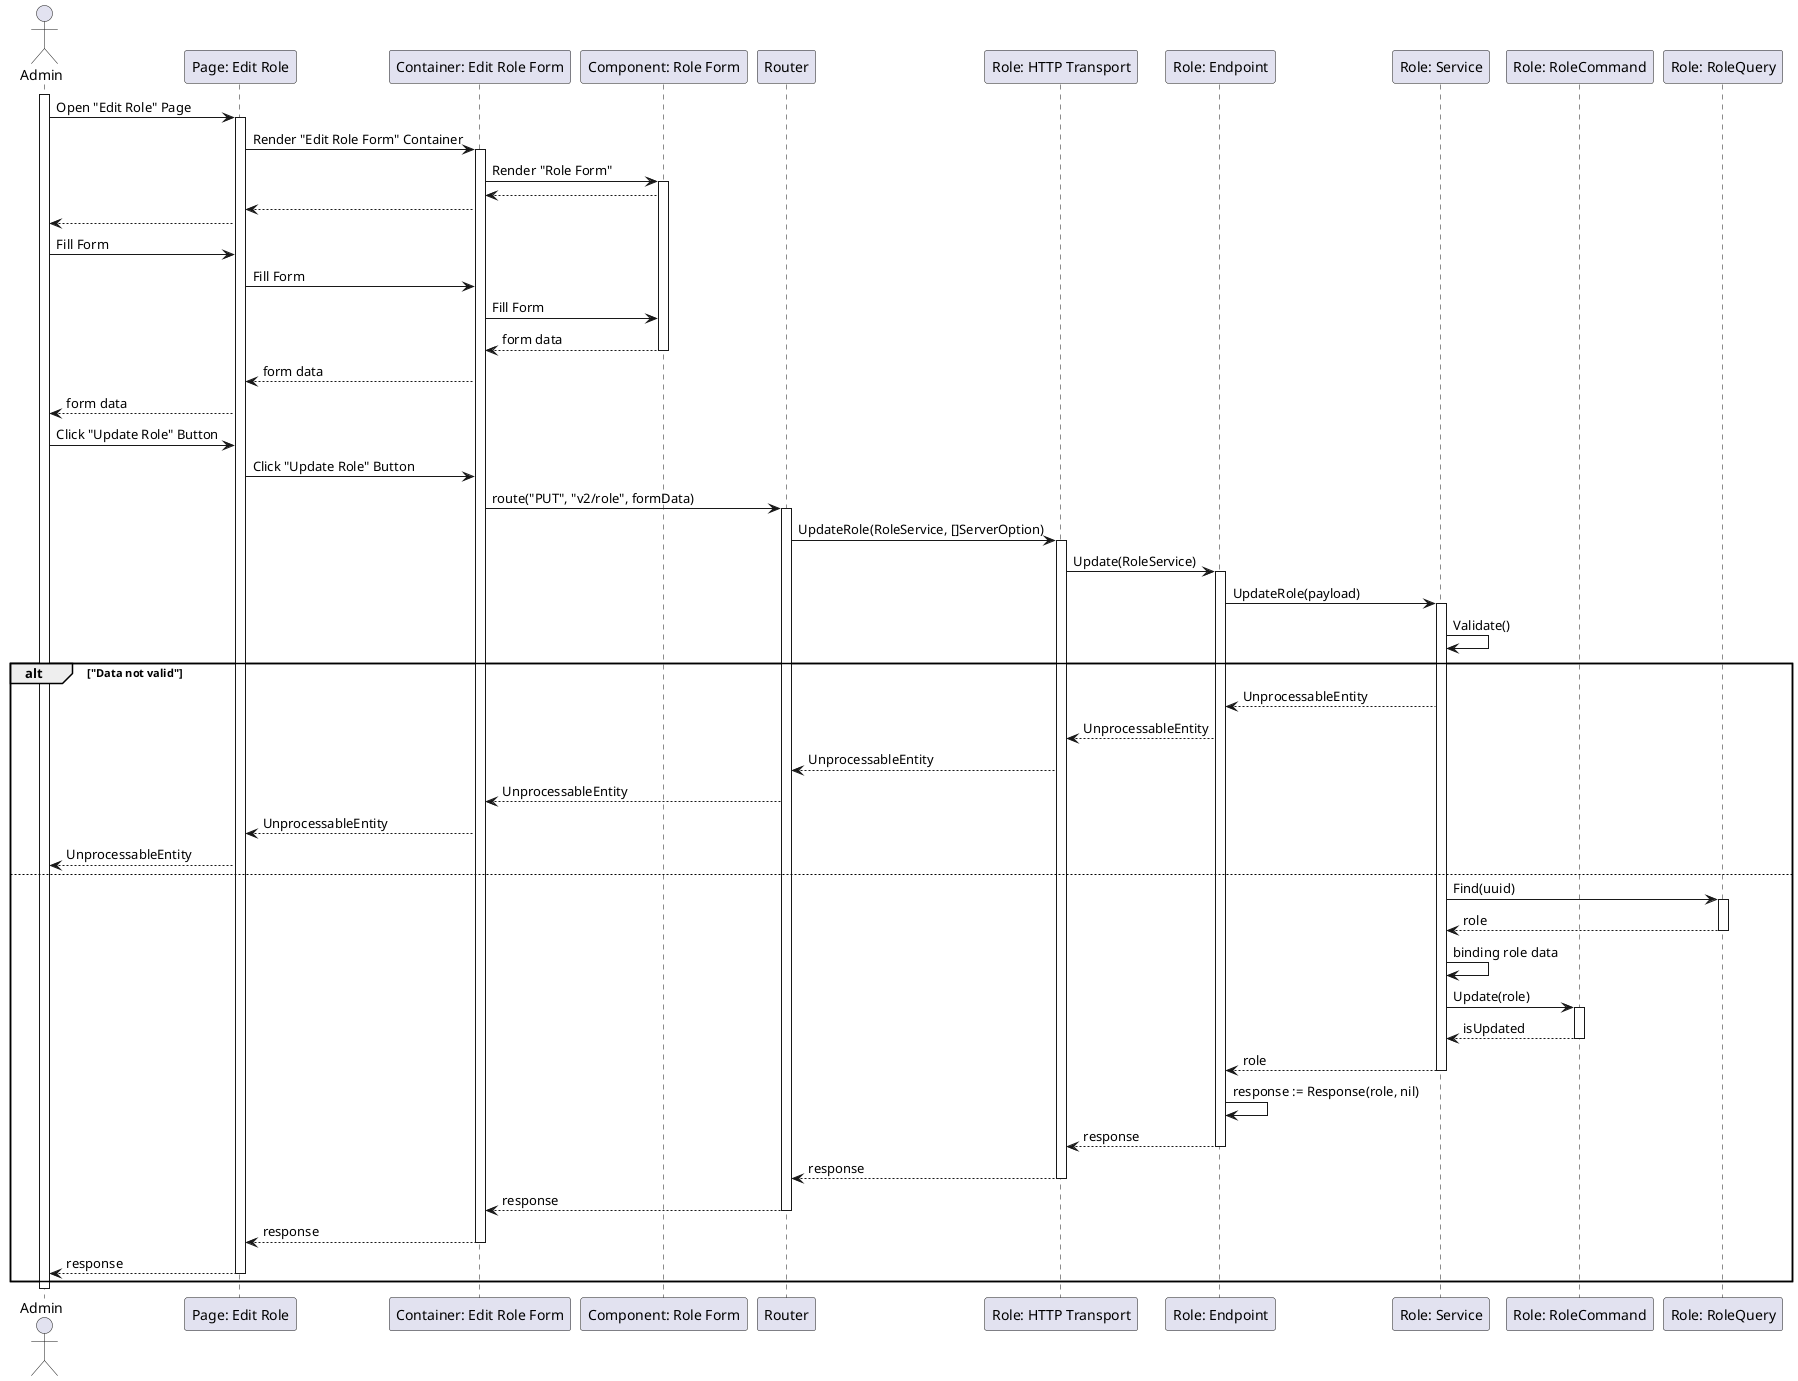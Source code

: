 @startuml UpdateRole

actor Admin
participant "Page: Edit Role" as EditRolePage
participant "Container: Edit Role Form" as EditRoleFormContainer
participant "Component: Role Form" as RoleForm
participant "Router" as Router
participant "Role: HTTP Transport" as RoleHTTPTransport
participant "Role: Endpoint" as RoleEndpoint
participant "Role: Service" as RoleService
participant "Role: RoleCommand" as RoleCommand
participant "Role: RoleQuery" as RoleQuery

activate Admin

Admin->EditRolePage: Open "Edit Role" Page
activate EditRolePage
EditRolePage->EditRoleFormContainer: Render "Edit Role Form" Container
activate EditRoleFormContainer
EditRoleFormContainer->RoleForm: Render "Role Form"
activate RoleForm
RoleForm-->EditRoleFormContainer
EditRoleFormContainer-->EditRolePage
EditRolePage-->Admin

Admin->EditRolePage: Fill Form
EditRolePage->EditRoleFormContainer: Fill Form
EditRoleFormContainer->RoleForm: Fill Form
RoleForm-->EditRoleFormContainer: form data
deactivate RoleForm
EditRoleFormContainer-->EditRolePage: form data
EditRolePage-->Admin: form data

Admin->EditRolePage: Click "Update Role" Button
EditRolePage->EditRoleFormContainer: Click "Update Role" Button
EditRoleFormContainer->Router: route("PUT", "v2/role", formData)
activate Router
Router->RoleHTTPTransport: UpdateRole(RoleService, []ServerOption)
activate RoleHTTPTransport
RoleHTTPTransport->RoleEndpoint: Update(RoleService)
activate RoleEndpoint
RoleEndpoint->RoleService: UpdateRole(payload)
activate RoleService
RoleService->RoleService: Validate()

alt "Data not valid"
    RoleService-->RoleEndpoint: UnprocessableEntity
    RoleEndpoint-->RoleHTTPTransport: UnprocessableEntity
    RoleHTTPTransport-->Router: UnprocessableEntity
    Router-->EditRoleFormContainer: UnprocessableEntity
    EditRoleFormContainer-->EditRolePage: UnprocessableEntity
    EditRolePage-->Admin: UnprocessableEntity
else
    RoleService->RoleQuery: Find(uuid)
    activate RoleQuery
    RoleQuery-->RoleService: role
    deactivate RoleQuery
    RoleService->RoleService: binding role data
    RoleService->RoleCommand: Update(role)
    activate RoleCommand
    RoleCommand-->RoleService: isUpdated
    deactivate RoleCommand
    RoleService-->RoleEndpoint: role
    deactivate RoleService
    RoleEndpoint->RoleEndpoint: response := Response(role, nil)
    RoleEndpoint-->RoleHTTPTransport: response
    deactivate RoleEndpoint
    RoleHTTPTransport-->Router: response
    deactivate RoleHTTPTransport
    Router-->EditRoleFormContainer: response
    deactivate Router
    EditRoleFormContainer-->EditRolePage: response
    deactivate EditRoleFormContainer
    EditRolePage-->Admin: response
    deactivate EditRolePage
end

deactivate Admin

@enduml